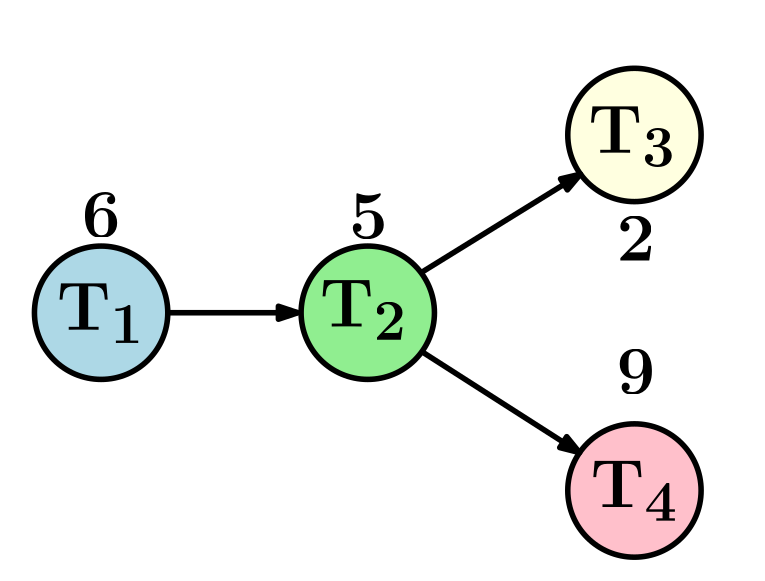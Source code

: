 <?xml version="1.0"?>
<!DOCTYPE ipe SYSTEM "ipe.dtd">
<ipe version="70206" creator="Ipe 7.2.7">
<info created="D:20170208135953" modified="D:20170525103121"/>
<ipestyle name="basic">
<symbol name="arrow/arc(spx)">
<path stroke="sym-stroke" fill="sym-stroke" pen="sym-pen">
0 0 m
-1 0.333 l
-1 -0.333 l
h
</path>
</symbol>
<symbol name="arrow/farc(spx)">
<path stroke="sym-stroke" fill="white" pen="sym-pen">
0 0 m
-1 0.333 l
-1 -0.333 l
h
</path>
</symbol>
<symbol name="arrow/ptarc(spx)">
<path stroke="sym-stroke" fill="sym-stroke" pen="sym-pen">
0 0 m
-1 0.333 l
-0.8 0 l
-1 -0.333 l
h
</path>
</symbol>
<symbol name="arrow/fptarc(spx)">
<path stroke="sym-stroke" fill="white" pen="sym-pen">
0 0 m
-1 0.333 l
-0.8 0 l
-1 -0.333 l
h
</path>
</symbol>
<symbol name="mark/circle(sx)" transformations="translations">
<path fill="sym-stroke">
0.6 0 0 0.6 0 0 e
0.4 0 0 0.4 0 0 e
</path>
</symbol>
<symbol name="mark/disk(sx)" transformations="translations">
<path fill="sym-stroke">
0.6 0 0 0.6 0 0 e
</path>
</symbol>
<symbol name="mark/fdisk(sfx)" transformations="translations">
<group>
<path fill="sym-fill">
0.5 0 0 0.5 0 0 e
</path>
<path fill="sym-stroke" fillrule="eofill">
0.6 0 0 0.6 0 0 e
0.4 0 0 0.4 0 0 e
</path>
</group>
</symbol>
<symbol name="mark/box(sx)" transformations="translations">
<path fill="sym-stroke" fillrule="eofill">
-0.6 -0.6 m
0.6 -0.6 l
0.6 0.6 l
-0.6 0.6 l
h
-0.4 -0.4 m
0.4 -0.4 l
0.4 0.4 l
-0.4 0.4 l
h
</path>
</symbol>
<symbol name="mark/square(sx)" transformations="translations">
<path fill="sym-stroke">
-0.6 -0.6 m
0.6 -0.6 l
0.6 0.6 l
-0.6 0.6 l
h
</path>
</symbol>
<symbol name="mark/fsquare(sfx)" transformations="translations">
<group>
<path fill="sym-fill">
-0.5 -0.5 m
0.5 -0.5 l
0.5 0.5 l
-0.5 0.5 l
h
</path>
<path fill="sym-stroke" fillrule="eofill">
-0.6 -0.6 m
0.6 -0.6 l
0.6 0.6 l
-0.6 0.6 l
h
-0.4 -0.4 m
0.4 -0.4 l
0.4 0.4 l
-0.4 0.4 l
h
</path>
</group>
</symbol>
<symbol name="mark/cross(sx)" transformations="translations">
<group>
<path fill="sym-stroke">
-0.43 -0.57 m
0.57 0.43 l
0.43 0.57 l
-0.57 -0.43 l
h
</path>
<path fill="sym-stroke">
-0.43 0.57 m
0.57 -0.43 l
0.43 -0.57 l
-0.57 0.43 l
h
</path>
</group>
</symbol>
<symbol name="arrow/fnormal(spx)">
<path stroke="sym-stroke" fill="white" pen="sym-pen">
0 0 m
-1 0.333 l
-1 -0.333 l
h
</path>
</symbol>
<symbol name="arrow/pointed(spx)">
<path stroke="sym-stroke" fill="sym-stroke" pen="sym-pen">
0 0 m
-1 0.333 l
-0.8 0 l
-1 -0.333 l
h
</path>
</symbol>
<symbol name="arrow/fpointed(spx)">
<path stroke="sym-stroke" fill="white" pen="sym-pen">
0 0 m
-1 0.333 l
-0.8 0 l
-1 -0.333 l
h
</path>
</symbol>
<symbol name="arrow/linear(spx)">
<path stroke="sym-stroke" pen="sym-pen">
-1 0.333 m
0 0 l
-1 -0.333 l
</path>
</symbol>
<symbol name="arrow/fdouble(spx)">
<path stroke="sym-stroke" fill="white" pen="sym-pen">
0 0 m
-1 0.333 l
-1 -0.333 l
h
-1 0 m
-2 0.333 l
-2 -0.333 l
h
</path>
</symbol>
<symbol name="arrow/double(spx)">
<path stroke="sym-stroke" fill="sym-stroke" pen="sym-pen">
0 0 m
-1 0.333 l
-1 -0.333 l
h
-1 0 m
-2 0.333 l
-2 -0.333 l
h
</path>
</symbol>
<pen name="heavier" value="0.8"/>
<pen name="fat" value="1.2"/>
<pen name="ultrafat" value="2"/>
<symbolsize name="large" value="5"/>
<symbolsize name="small" value="2"/>
<symbolsize name="tiny" value="1.1"/>
<arrowsize name="large" value="10"/>
<arrowsize name="small" value="5"/>
<arrowsize name="tiny" value="3"/>
<color name="red" value="1 0 0"/>
<color name="green" value="0 1 0"/>
<color name="blue" value="0 0 1"/>
<color name="yellow" value="1 1 0"/>
<color name="orange" value="1 0.647 0"/>
<color name="gold" value="1 0.843 0"/>
<color name="purple" value="0.627 0.125 0.941"/>
<color name="gray" value="0.745"/>
<color name="brown" value="0.647 0.165 0.165"/>
<color name="navy" value="0 0 0.502"/>
<color name="pink" value="1 0.753 0.796"/>
<color name="seagreen" value="0.18 0.545 0.341"/>
<color name="turquoise" value="0.251 0.878 0.816"/>
<color name="violet" value="0.933 0.51 0.933"/>
<color name="darkblue" value="0 0 0.545"/>
<color name="darkcyan" value="0 0.545 0.545"/>
<color name="darkgray" value="0.663"/>
<color name="darkgreen" value="0 0.392 0"/>
<color name="darkmagenta" value="0.545 0 0.545"/>
<color name="darkorange" value="1 0.549 0"/>
<color name="darkred" value="0.545 0 0"/>
<color name="lightblue" value="0.678 0.847 0.902"/>
<color name="lightcyan" value="0.878 1 1"/>
<color name="lightgray" value="0.827"/>
<color name="lightgreen" value="0.565 0.933 0.565"/>
<color name="lightyellow" value="1 1 0.878"/>
<dashstyle name="dashed" value="[4] 0"/>
<dashstyle name="dotted" value="[1 3] 0"/>
<dashstyle name="dash dotted" value="[4 2 1 2] 0"/>
<dashstyle name="dash dot dotted" value="[4 2 1 2 1 2] 0"/>
<textsize name="large" value="\large"/>
<textsize name="Large" value="\Large"/>
<textsize name="LARGE" value="\LARGE"/>
<textsize name="huge" value="\huge"/>
<textsize name="Huge" value="\Huge"/>
<textsize name="small" value="\small"/>
<textsize name="footnote" value="\footnotesize"/>
<textsize name="tiny" value="\tiny"/>
<textstyle name="center" begin="\begin{center}" end="\end{center}"/>
<textstyle name="itemize" begin="\begin{itemize}" end="\end{itemize}"/>
<textstyle name="item" begin="\begin{itemize}\item{}" end="\end{itemize}"/>
<gridsize name="4 pts" value="4"/>
<gridsize name="8 pts (~3 mm)" value="8"/>
<gridsize name="16 pts (~6 mm)" value="16"/>
<gridsize name="32 pts (~12 mm)" value="32"/>
<gridsize name="10 pts (~3.5 mm)" value="10"/>
<gridsize name="20 pts (~7 mm)" value="20"/>
<gridsize name="14 pts (~5 mm)" value="14"/>
<gridsize name="28 pts (~10 mm)" value="28"/>
<gridsize name="56 pts (~20 mm)" value="56"/>
<anglesize name="90 deg" value="90"/>
<anglesize name="60 deg" value="60"/>
<anglesize name="45 deg" value="45"/>
<anglesize name="30 deg" value="30"/>
<anglesize name="22.5 deg" value="22.5"/>
<tiling name="falling" angle="-60" step="4" width="1"/>
<tiling name="rising" angle="30" step="4" width="1"/>
</ipestyle>
<page>
<layer name="alpha"/>
<view layers="alpha" active="alpha"/>
<path layer="alpha" matrix="1 0 0 1 -96 -64" stroke="black" fill="lightblue" pen="ultrafat">
24 0 0 24 256 768 e
</path>
<text matrix="1 0 0 1 -112.011 -66.6147" transformations="translations" pos="256.008 764.466" stroke="black" type="label" width="31.514" height="17.005" depth="4.78" valign="baseline" size="Huge" style="math">\mathbf{T_1}</text>
<text matrix="1 0 0 1 -179.752 -49.3531" transformations="translations" pos="332.789 780.652" stroke="black" type="label" width="13.943" height="15.974" depth="0" valign="baseline" size="Huge">\bf{6}</text>
<path matrix="0.9 0 0 0.916676 16 59.3251" stroke="white" dash="dashed" pen="heavier">
120 760 m
120 664 l
200 664 l
200 760 l
h
</path>
<path matrix="0.50871 -0.860938 1.54251 0.911437 -875.662 226.805" stroke="white" dash="dashed" pen="heavier">
120 760 m
120 664 l
200 664 l
200 760 l
h
</path>
<path matrix="1 0 0 1 0 64" stroke="black" fill="lightgreen" pen="ultrafat">
24 0 0 24 256 640 e
</path>
<text matrix="1 0 0 1 -17.3375 -65.45" transformations="translations" pos="256.008 764.466" stroke="black" type="label" width="31.514" height="17.005" depth="4.78" valign="baseline" size="Huge" style="math">\mathbf{T_2}</text>
<path matrix="0.418112 0 0 0.0493353 66.9286 666.11" stroke="black" pen="ultrafat" arrow="normal/normal">
280 768 m
392 768 l
</path>
<text matrix="1 0 0 1 -83.5869 -49.8212" transformations="translations" pos="332.789 780.652" stroke="black" type="label" width="13.943" height="15.974" depth="0" valign="baseline" size="Huge">\bf{5}</text>
<path matrix="0.9 0 0 2.04166 208 -747.666" stroke="white" dash="dashed" pen="heavier">
120 760 m
120 664 l
200 664 l
200 760 l
h
</path>
<path matrix="1 0 0 1 -64 0" stroke="black" fill="lightyellow" pen="ultrafat">
24 0 0 24 416 768 e
</path>
<path matrix="1 0 0 1 -64 0" stroke="black" fill="pink" pen="ultrafat">
24 0 0 24 416 640 e
</path>
<path matrix="1 0 0 1 96 0" stroke="black" pen="ultrafat" arrow="normal/normal">
179.183 718.422 m
236.582 753.895 l
</path>
<path matrix="1 0 0 1 96 0" stroke="black" pen="ultrafat" arrow="normal/normal">
179.478 689.979 m
236.255 653.643 l
</path>
<text matrix="1 0 0 1 80.19 -130.53" transformations="translations" pos="256.008 764.466" stroke="black" type="label" width="31.514" height="17.005" depth="4.78" valign="baseline" size="Huge" style="math">\mathbf{T_4}</text>
<text matrix="1 0 0 1 79.405 -2.896" transformations="translations" pos="256.008 764.466" stroke="black" type="label" width="31.514" height="17.005" depth="4.78" valign="baseline" size="Huge" style="math">\mathbf{T_3}</text>
<text matrix="1 0 0 1 12.7405 -57.8485" transformations="translations" pos="332.789 780.652" stroke="black" type="label" width="13.943" height="15.974" depth="0" valign="baseline" size="Huge">\bf{2}</text>
<text matrix="1 0 0 1 12.7405 -105.849" transformations="translations" pos="332.789 780.652" stroke="black" type="label" width="13.943" height="15.974" depth="0" valign="baseline" size="Huge">\bf{9}</text>
</page>
</ipe>
